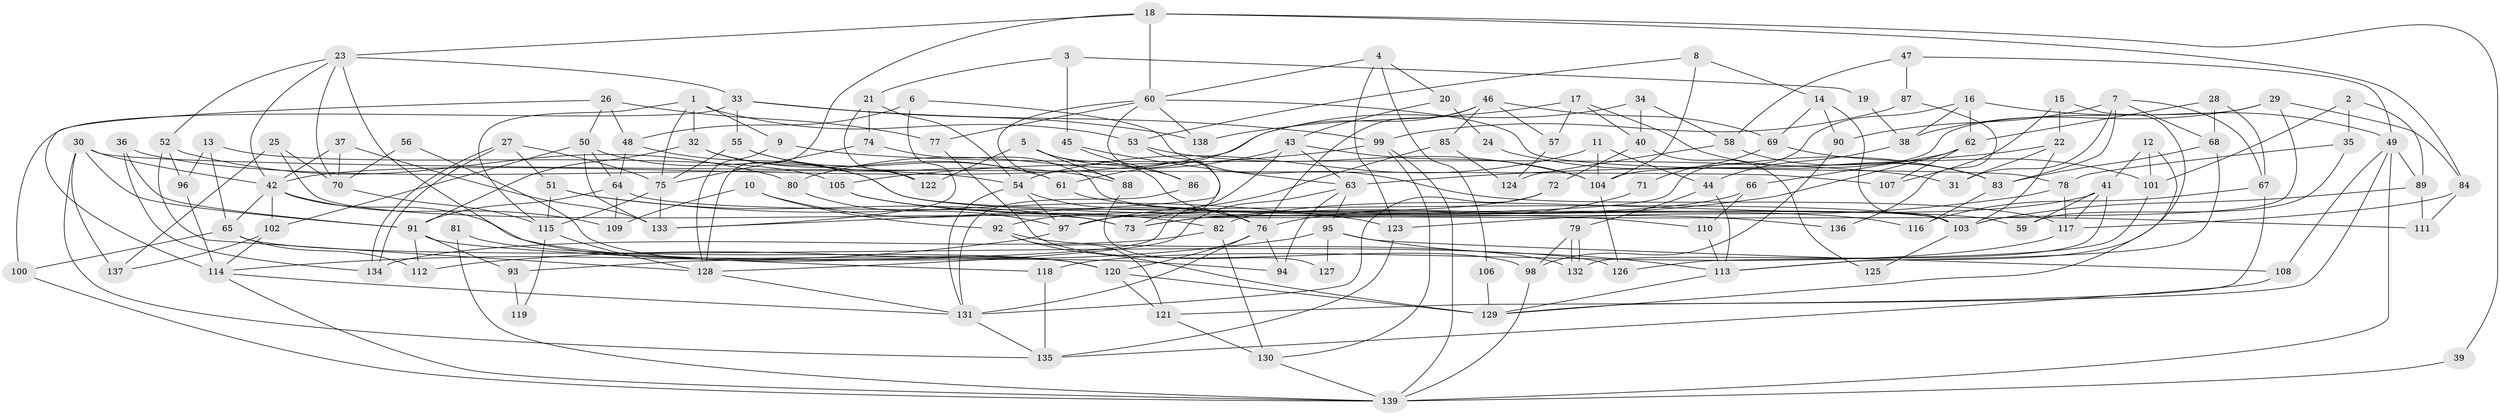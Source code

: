 // Generated by graph-tools (version 1.1) at 2025/35/03/09/25 02:35:53]
// undirected, 139 vertices, 278 edges
graph export_dot {
graph [start="1"]
  node [color=gray90,style=filled];
  1;
  2;
  3;
  4;
  5;
  6;
  7;
  8;
  9;
  10;
  11;
  12;
  13;
  14;
  15;
  16;
  17;
  18;
  19;
  20;
  21;
  22;
  23;
  24;
  25;
  26;
  27;
  28;
  29;
  30;
  31;
  32;
  33;
  34;
  35;
  36;
  37;
  38;
  39;
  40;
  41;
  42;
  43;
  44;
  45;
  46;
  47;
  48;
  49;
  50;
  51;
  52;
  53;
  54;
  55;
  56;
  57;
  58;
  59;
  60;
  61;
  62;
  63;
  64;
  65;
  66;
  67;
  68;
  69;
  70;
  71;
  72;
  73;
  74;
  75;
  76;
  77;
  78;
  79;
  80;
  81;
  82;
  83;
  84;
  85;
  86;
  87;
  88;
  89;
  90;
  91;
  92;
  93;
  94;
  95;
  96;
  97;
  98;
  99;
  100;
  101;
  102;
  103;
  104;
  105;
  106;
  107;
  108;
  109;
  110;
  111;
  112;
  113;
  114;
  115;
  116;
  117;
  118;
  119;
  120;
  121;
  122;
  123;
  124;
  125;
  126;
  127;
  128;
  129;
  130;
  131;
  132;
  133;
  134;
  135;
  136;
  137;
  138;
  139;
  1 -- 75;
  1 -- 115;
  1 -- 9;
  1 -- 32;
  1 -- 53;
  2 -- 89;
  2 -- 35;
  2 -- 101;
  3 -- 45;
  3 -- 21;
  3 -- 19;
  4 -- 60;
  4 -- 123;
  4 -- 20;
  4 -- 106;
  5 -- 122;
  5 -- 88;
  5 -- 76;
  5 -- 86;
  6 -- 48;
  6 -- 133;
  6 -- 117;
  7 -- 68;
  7 -- 83;
  7 -- 31;
  7 -- 67;
  7 -- 90;
  8 -- 53;
  8 -- 14;
  8 -- 104;
  9 -- 31;
  9 -- 128;
  10 -- 92;
  10 -- 82;
  10 -- 109;
  11 -- 54;
  11 -- 104;
  11 -- 44;
  12 -- 41;
  12 -- 101;
  12 -- 129;
  13 -- 65;
  13 -- 96;
  13 -- 105;
  14 -- 103;
  14 -- 69;
  14 -- 90;
  15 -- 113;
  15 -- 107;
  15 -- 22;
  16 -- 49;
  16 -- 73;
  16 -- 38;
  16 -- 62;
  17 -- 40;
  17 -- 138;
  17 -- 57;
  17 -- 83;
  18 -- 128;
  18 -- 23;
  18 -- 39;
  18 -- 60;
  18 -- 84;
  19 -- 38;
  20 -- 43;
  20 -- 24;
  21 -- 54;
  21 -- 74;
  21 -- 122;
  22 -- 63;
  22 -- 31;
  22 -- 103;
  23 -- 120;
  23 -- 42;
  23 -- 33;
  23 -- 52;
  23 -- 70;
  24 -- 83;
  25 -- 70;
  25 -- 73;
  25 -- 137;
  26 -- 114;
  26 -- 77;
  26 -- 48;
  26 -- 50;
  27 -- 51;
  27 -- 134;
  27 -- 134;
  27 -- 75;
  28 -- 67;
  28 -- 68;
  28 -- 62;
  29 -- 104;
  29 -- 38;
  29 -- 84;
  29 -- 103;
  30 -- 135;
  30 -- 42;
  30 -- 91;
  30 -- 107;
  30 -- 137;
  32 -- 91;
  32 -- 61;
  32 -- 122;
  33 -- 100;
  33 -- 55;
  33 -- 99;
  33 -- 138;
  34 -- 58;
  34 -- 42;
  34 -- 40;
  35 -- 78;
  35 -- 59;
  36 -- 91;
  36 -- 54;
  36 -- 134;
  37 -- 42;
  37 -- 133;
  37 -- 70;
  38 -- 44;
  39 -- 139;
  40 -- 72;
  40 -- 125;
  41 -- 132;
  41 -- 117;
  41 -- 59;
  41 -- 82;
  42 -- 102;
  42 -- 109;
  42 -- 65;
  42 -- 94;
  43 -- 104;
  43 -- 63;
  43 -- 80;
  43 -- 93;
  44 -- 79;
  44 -- 113;
  45 -- 63;
  45 -- 86;
  46 -- 76;
  46 -- 61;
  46 -- 57;
  46 -- 69;
  46 -- 85;
  47 -- 49;
  47 -- 58;
  47 -- 87;
  48 -- 64;
  48 -- 59;
  49 -- 89;
  49 -- 121;
  49 -- 108;
  49 -- 139;
  50 -- 102;
  50 -- 64;
  50 -- 111;
  50 -- 133;
  51 -- 115;
  51 -- 123;
  51 -- 73;
  52 -- 128;
  52 -- 80;
  52 -- 96;
  53 -- 133;
  53 -- 104;
  54 -- 97;
  54 -- 131;
  54 -- 76;
  55 -- 75;
  55 -- 61;
  55 -- 88;
  56 -- 120;
  56 -- 70;
  57 -- 124;
  58 -- 124;
  58 -- 83;
  60 -- 73;
  60 -- 77;
  60 -- 78;
  60 -- 88;
  60 -- 138;
  61 -- 116;
  62 -- 66;
  62 -- 73;
  62 -- 107;
  63 -- 94;
  63 -- 128;
  63 -- 95;
  64 -- 103;
  64 -- 91;
  64 -- 109;
  65 -- 112;
  65 -- 100;
  65 -- 126;
  66 -- 97;
  66 -- 110;
  67 -- 129;
  67 -- 116;
  68 -- 113;
  68 -- 83;
  69 -- 101;
  69 -- 71;
  70 -- 115;
  71 -- 76;
  72 -- 131;
  72 -- 92;
  74 -- 103;
  74 -- 75;
  75 -- 115;
  75 -- 133;
  76 -- 94;
  76 -- 120;
  76 -- 131;
  77 -- 98;
  78 -- 117;
  78 -- 123;
  79 -- 132;
  79 -- 132;
  79 -- 98;
  80 -- 97;
  81 -- 139;
  81 -- 120;
  82 -- 134;
  82 -- 130;
  83 -- 116;
  84 -- 111;
  84 -- 117;
  85 -- 97;
  85 -- 124;
  86 -- 131;
  87 -- 99;
  87 -- 136;
  88 -- 127;
  89 -- 103;
  89 -- 111;
  90 -- 98;
  91 -- 93;
  91 -- 112;
  91 -- 118;
  92 -- 129;
  92 -- 121;
  92 -- 132;
  93 -- 119;
  95 -- 113;
  95 -- 108;
  95 -- 112;
  95 -- 127;
  96 -- 114;
  97 -- 114;
  98 -- 139;
  99 -- 130;
  99 -- 105;
  99 -- 139;
  100 -- 139;
  101 -- 126;
  102 -- 114;
  102 -- 137;
  103 -- 125;
  104 -- 126;
  105 -- 110;
  105 -- 136;
  106 -- 129;
  108 -- 135;
  110 -- 113;
  113 -- 129;
  114 -- 131;
  114 -- 139;
  115 -- 128;
  115 -- 119;
  117 -- 118;
  118 -- 135;
  120 -- 129;
  120 -- 121;
  121 -- 130;
  123 -- 135;
  128 -- 131;
  130 -- 139;
  131 -- 135;
}
